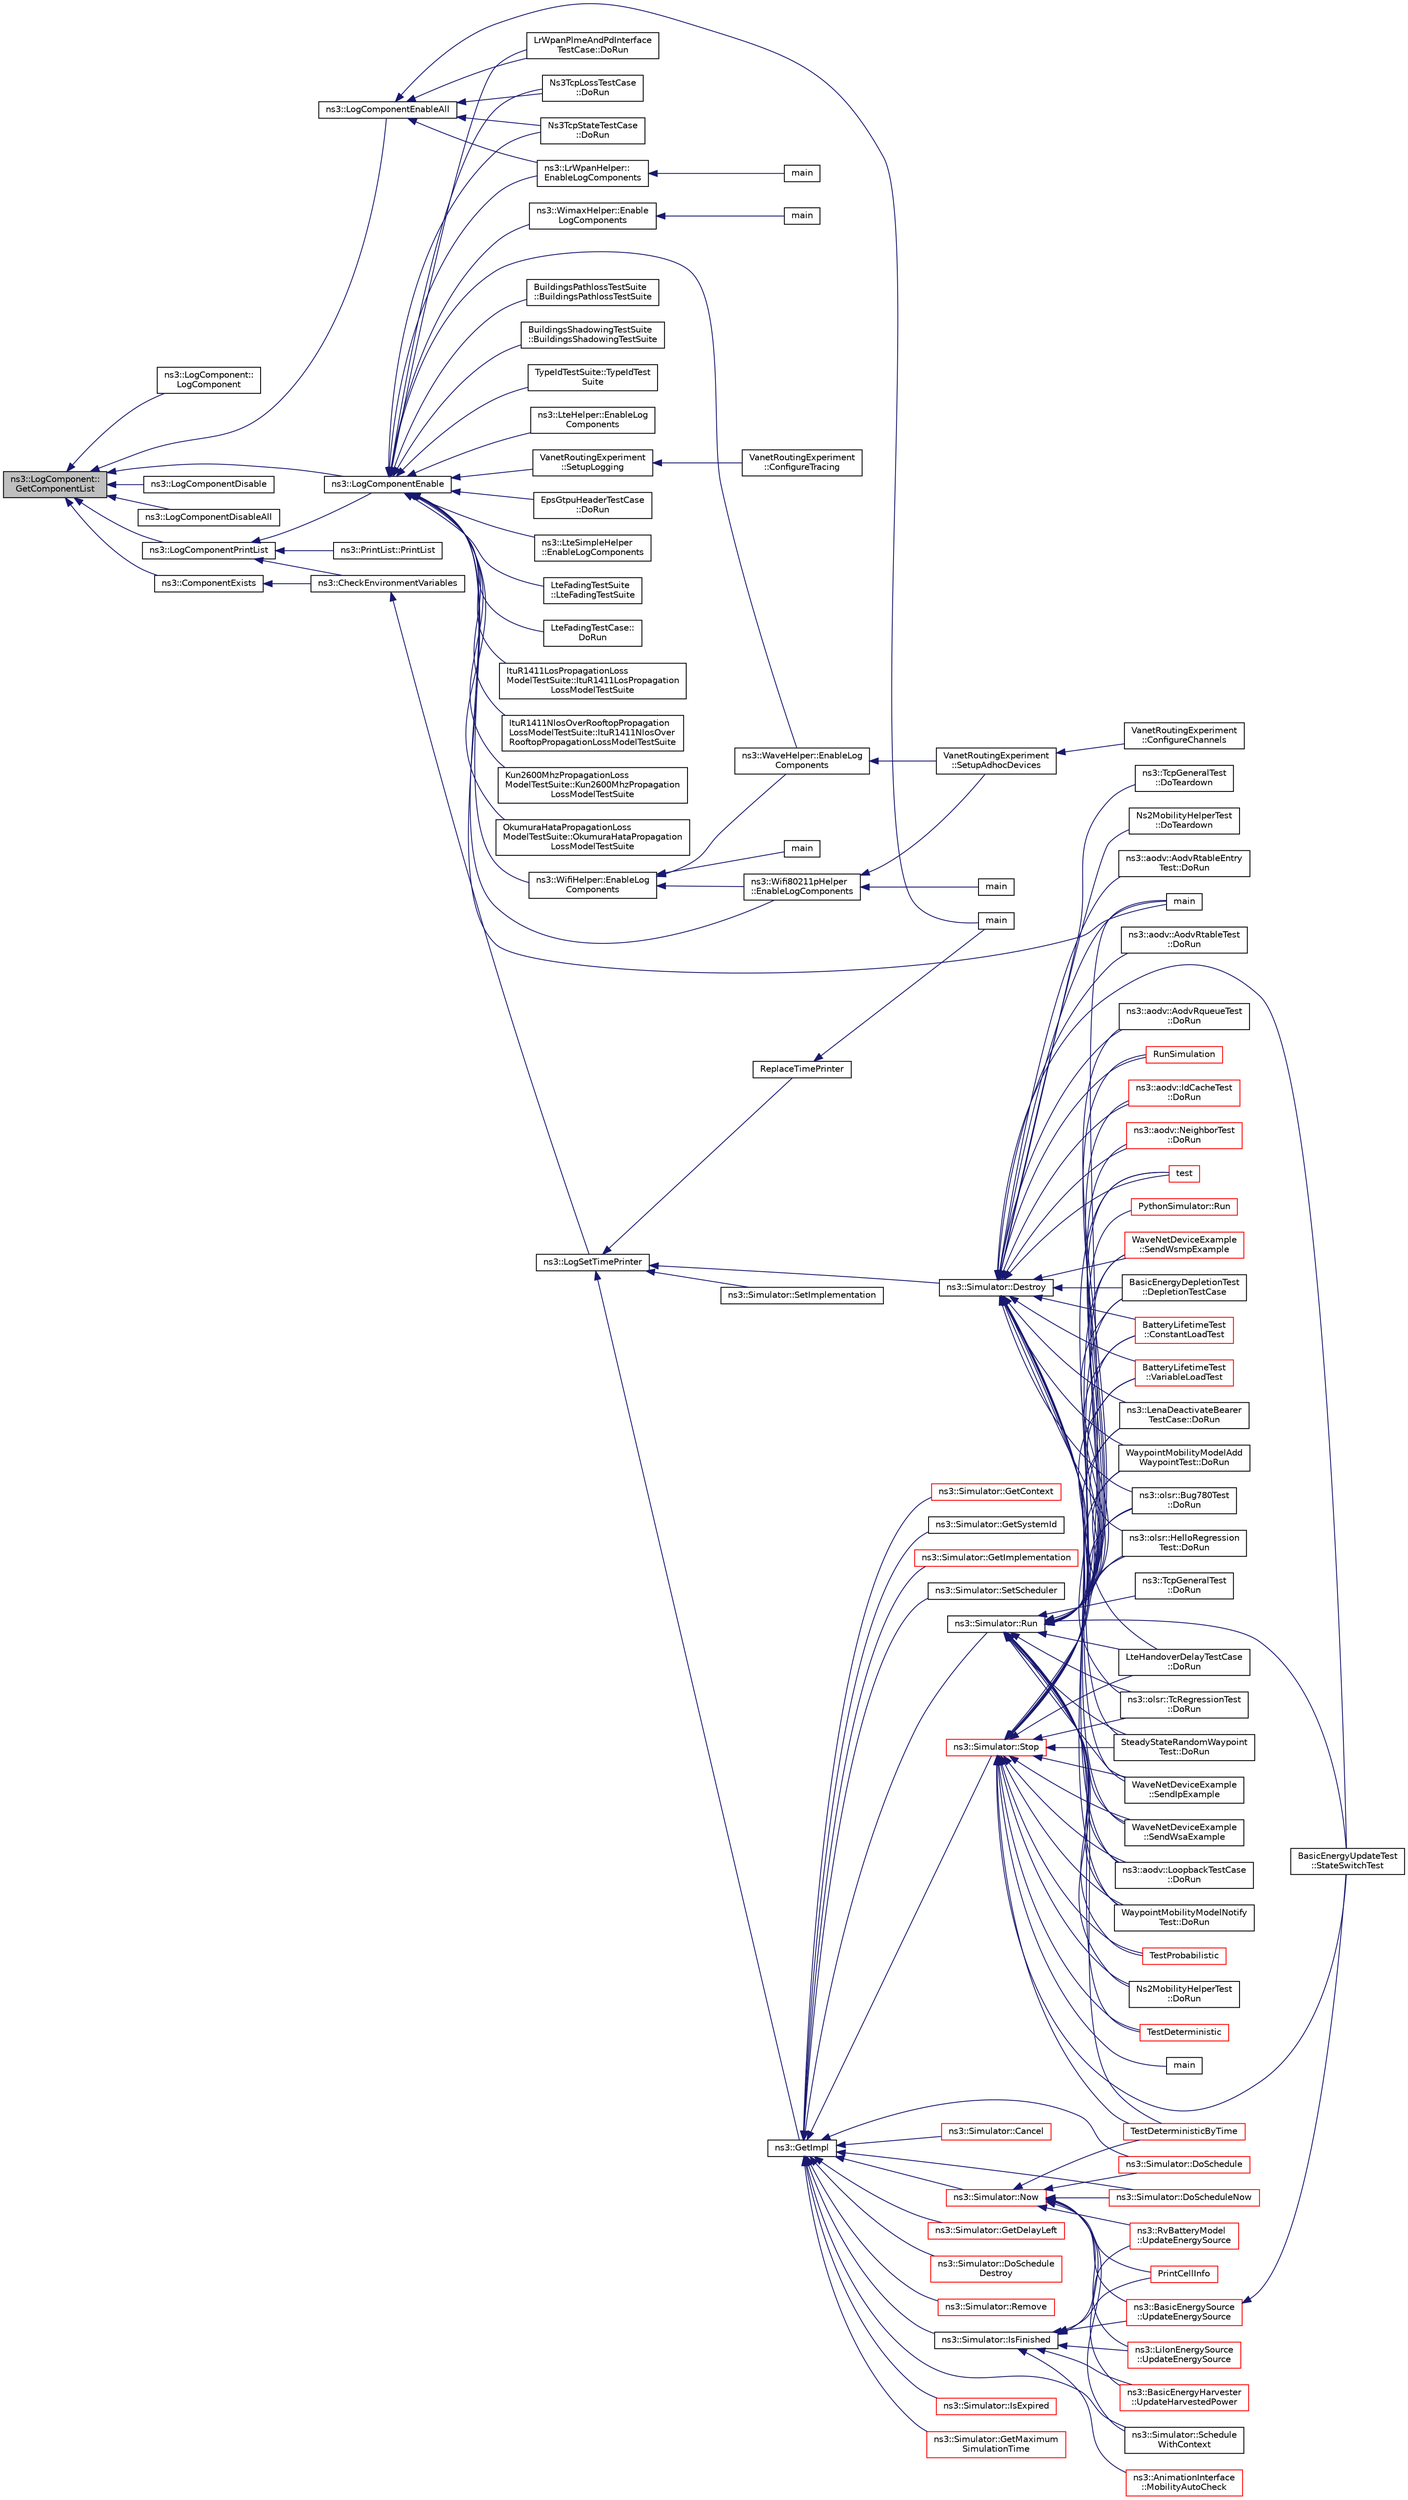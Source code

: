 digraph "ns3::LogComponent::GetComponentList"
{
  edge [fontname="Helvetica",fontsize="10",labelfontname="Helvetica",labelfontsize="10"];
  node [fontname="Helvetica",fontsize="10",shape=record];
  rankdir="LR";
  Node1 [label="ns3::LogComponent::\lGetComponentList",height=0.2,width=0.4,color="black", fillcolor="grey75", style="filled", fontcolor="black"];
  Node1 -> Node2 [dir="back",color="midnightblue",fontsize="10",style="solid"];
  Node2 [label="ns3::LogComponent::\lLogComponent",height=0.2,width=0.4,color="black", fillcolor="white", style="filled",URL="$d9/d3f/classns3_1_1LogComponent.html#aaa3477d5874bd4d30f4ffc8240892877"];
  Node1 -> Node3 [dir="back",color="midnightblue",fontsize="10",style="solid"];
  Node3 [label="ns3::LogComponentEnable",height=0.2,width=0.4,color="black", fillcolor="white", style="filled",URL="$d7/d2e/namespacens3.html#adc4ef4f00bb2f5f4edae67fc3bc27f20"];
  Node3 -> Node4 [dir="back",color="midnightblue",fontsize="10",style="solid"];
  Node4 [label="main",height=0.2,width=0.4,color="black", fillcolor="white", style="filled",URL="$d0/d88/csma-bridge-one-hop_8cc.html#a0ddf1224851353fc92bfbff6f499fa97"];
  Node3 -> Node5 [dir="back",color="midnightblue",fontsize="10",style="solid"];
  Node5 [label="BuildingsPathlossTestSuite\l::BuildingsPathlossTestSuite",height=0.2,width=0.4,color="black", fillcolor="white", style="filled",URL="$dc/d2e/classBuildingsPathlossTestSuite.html#a0fa7d83d42949e53a1c5833467f994cd"];
  Node3 -> Node6 [dir="back",color="midnightblue",fontsize="10",style="solid"];
  Node6 [label="BuildingsShadowingTestSuite\l::BuildingsShadowingTestSuite",height=0.2,width=0.4,color="black", fillcolor="white", style="filled",URL="$d9/d62/classBuildingsShadowingTestSuite.html#a8aff46917cac31ca76e0e60df47d41ad"];
  Node3 -> Node7 [dir="back",color="midnightblue",fontsize="10",style="solid"];
  Node7 [label="TypeIdTestSuite::TypeIdTest\lSuite",height=0.2,width=0.4,color="black", fillcolor="white", style="filled",URL="$d7/d62/classTypeIdTestSuite.html#a2e12e48a08f109614074505a7cc6ad29"];
  Node3 -> Node8 [dir="back",color="midnightblue",fontsize="10",style="solid"];
  Node8 [label="ns3::LrWpanHelper::\lEnableLogComponents",height=0.2,width=0.4,color="black", fillcolor="white", style="filled",URL="$d7/de8/classns3_1_1LrWpanHelper.html#a897bfee8ce0c3e4340545423cb3a69af"];
  Node8 -> Node9 [dir="back",color="midnightblue",fontsize="10",style="solid"];
  Node9 [label="main",height=0.2,width=0.4,color="black", fillcolor="white", style="filled",URL="$da/db1/lr-wpan-data_8cc.html#a0ddf1224851353fc92bfbff6f499fa97"];
  Node3 -> Node10 [dir="back",color="midnightblue",fontsize="10",style="solid"];
  Node10 [label="LrWpanPlmeAndPdInterface\lTestCase::DoRun",height=0.2,width=0.4,color="black", fillcolor="white", style="filled",URL="$d6/d9f/classLrWpanPlmeAndPdInterfaceTestCase.html#a2d79b8be9839f74b689ac04a8c5e18ce",tooltip="Implementation to actually run this TestCase. "];
  Node3 -> Node11 [dir="back",color="midnightblue",fontsize="10",style="solid"];
  Node11 [label="ns3::LteHelper::EnableLog\lComponents",height=0.2,width=0.4,color="black", fillcolor="white", style="filled",URL="$d6/d63/classns3_1_1LteHelper.html#a1f84fe303e7c737d911c52f529e53abe"];
  Node3 -> Node12 [dir="back",color="midnightblue",fontsize="10",style="solid"];
  Node12 [label="EpsGtpuHeaderTestCase\l::DoRun",height=0.2,width=0.4,color="black", fillcolor="white", style="filled",URL="$de/d94/classEpsGtpuHeaderTestCase.html#a49e06b747dc8a930183a544e2050034e",tooltip="Implementation to actually run this TestCase. "];
  Node3 -> Node13 [dir="back",color="midnightblue",fontsize="10",style="solid"];
  Node13 [label="ns3::LteSimpleHelper\l::EnableLogComponents",height=0.2,width=0.4,color="black", fillcolor="white", style="filled",URL="$de/d73/classns3_1_1LteSimpleHelper.html#a902a5c5e369d2982125de901f6e331e5"];
  Node3 -> Node14 [dir="back",color="midnightblue",fontsize="10",style="solid"];
  Node14 [label="LteFadingTestSuite\l::LteFadingTestSuite",height=0.2,width=0.4,color="black", fillcolor="white", style="filled",URL="$da/d7a/classLteFadingTestSuite.html#aa8f5d146edf68b18fe52196168dcbf90"];
  Node3 -> Node15 [dir="back",color="midnightblue",fontsize="10",style="solid"];
  Node15 [label="LteFadingTestCase::\lDoRun",height=0.2,width=0.4,color="black", fillcolor="white", style="filled",URL="$d3/de9/classLteFadingTestCase.html#af4d79285b8c87cc46d637330961f2655",tooltip="Implementation to actually run this TestCase. "];
  Node3 -> Node16 [dir="back",color="midnightblue",fontsize="10",style="solid"];
  Node16 [label="ItuR1411LosPropagationLoss\lModelTestSuite::ItuR1411LosPropagation\lLossModelTestSuite",height=0.2,width=0.4,color="black", fillcolor="white", style="filled",URL="$df/d98/classItuR1411LosPropagationLossModelTestSuite.html#ae7a78ad0a301bb2d6dcd6e7e3ffb666f"];
  Node3 -> Node17 [dir="back",color="midnightblue",fontsize="10",style="solid"];
  Node17 [label="ItuR1411NlosOverRooftopPropagation\lLossModelTestSuite::ItuR1411NlosOver\lRooftopPropagationLossModelTestSuite",height=0.2,width=0.4,color="black", fillcolor="white", style="filled",URL="$d4/dd2/classItuR1411NlosOverRooftopPropagationLossModelTestSuite.html#a92a11c7c378ae361bd2752b2ebbf5c72"];
  Node3 -> Node18 [dir="back",color="midnightblue",fontsize="10",style="solid"];
  Node18 [label="Kun2600MhzPropagationLoss\lModelTestSuite::Kun2600MhzPropagation\lLossModelTestSuite",height=0.2,width=0.4,color="black", fillcolor="white", style="filled",URL="$d2/dbb/classKun2600MhzPropagationLossModelTestSuite.html#a5519fcd48439246ca771ec610be3c62d"];
  Node3 -> Node19 [dir="back",color="midnightblue",fontsize="10",style="solid"];
  Node19 [label="OkumuraHataPropagationLoss\lModelTestSuite::OkumuraHataPropagation\lLossModelTestSuite",height=0.2,width=0.4,color="black", fillcolor="white", style="filled",URL="$d6/d28/classOkumuraHataPropagationLossModelTestSuite.html#a6bbf6c5bbb6914152df616e81fac7350"];
  Node3 -> Node20 [dir="back",color="midnightblue",fontsize="10",style="solid"];
  Node20 [label="Ns3TcpLossTestCase\l::DoRun",height=0.2,width=0.4,color="black", fillcolor="white", style="filled",URL="$d7/d40/classNs3TcpLossTestCase.html#aa6494c8b5df42627efd9625374b2eeeb",tooltip="Implementation to actually run this TestCase. "];
  Node3 -> Node21 [dir="back",color="midnightblue",fontsize="10",style="solid"];
  Node21 [label="Ns3TcpStateTestCase\l::DoRun",height=0.2,width=0.4,color="black", fillcolor="white", style="filled",URL="$d4/d4d/classNs3TcpStateTestCase.html#a62dd7855d89e540bf08e8ac2e9febf9f",tooltip="Implementation to actually run this TestCase. "];
  Node3 -> Node22 [dir="back",color="midnightblue",fontsize="10",style="solid"];
  Node22 [label="VanetRoutingExperiment\l::SetupLogging",height=0.2,width=0.4,color="black", fillcolor="white", style="filled",URL="$d7/d1b/classVanetRoutingExperiment.html#a8ee7d33cac699179f14d4d4335eec563",tooltip="Set up logging. "];
  Node22 -> Node23 [dir="back",color="midnightblue",fontsize="10",style="solid"];
  Node23 [label="VanetRoutingExperiment\l::ConfigureTracing",height=0.2,width=0.4,color="black", fillcolor="white", style="filled",URL="$d7/d1b/classVanetRoutingExperiment.html#a8e298dd2353eae14bbf00009e728885e",tooltip="Configure tracing. "];
  Node3 -> Node24 [dir="back",color="midnightblue",fontsize="10",style="solid"];
  Node24 [label="ns3::WaveHelper::EnableLog\lComponents",height=0.2,width=0.4,color="black", fillcolor="white", style="filled",URL="$db/def/classns3_1_1WaveHelper.html#a9b7510b4aeb982d4a01f2ae829e1ee09"];
  Node24 -> Node25 [dir="back",color="midnightblue",fontsize="10",style="solid"];
  Node25 [label="VanetRoutingExperiment\l::SetupAdhocDevices",height=0.2,width=0.4,color="black", fillcolor="white", style="filled",URL="$d7/d1b/classVanetRoutingExperiment.html#a8de4279cfaf91886970596e9ba8a4a75",tooltip="Set up the adhoc devices. "];
  Node25 -> Node26 [dir="back",color="midnightblue",fontsize="10",style="solid"];
  Node26 [label="VanetRoutingExperiment\l::ConfigureChannels",height=0.2,width=0.4,color="black", fillcolor="white", style="filled",URL="$d7/d1b/classVanetRoutingExperiment.html#adcb4d2d4146919dc6f2cbdc183068e6a",tooltip="Configure channels. "];
  Node3 -> Node27 [dir="back",color="midnightblue",fontsize="10",style="solid"];
  Node27 [label="ns3::Wifi80211pHelper\l::EnableLogComponents",height=0.2,width=0.4,color="black", fillcolor="white", style="filled",URL="$d4/d44/classns3_1_1Wifi80211pHelper.html#a159fbdfa2402e78aebb00e7042ecfa08"];
  Node27 -> Node25 [dir="back",color="midnightblue",fontsize="10",style="solid"];
  Node27 -> Node28 [dir="back",color="midnightblue",fontsize="10",style="solid"];
  Node28 [label="main",height=0.2,width=0.4,color="black", fillcolor="white", style="filled",URL="$d7/de9/wave-simple-80211p_8cc.html#a0ddf1224851353fc92bfbff6f499fa97"];
  Node3 -> Node29 [dir="back",color="midnightblue",fontsize="10",style="solid"];
  Node29 [label="ns3::WifiHelper::EnableLog\lComponents",height=0.2,width=0.4,color="black", fillcolor="white", style="filled",URL="$dc/d1d/classns3_1_1WifiHelper.html#a9dcf143d52642e94606a9e0f228da2d2"];
  Node29 -> Node30 [dir="back",color="midnightblue",fontsize="10",style="solid"];
  Node30 [label="main",height=0.2,width=0.4,color="black", fillcolor="white", style="filled",URL="$d7/de2/olsr-hna_8cc.html#a0ddf1224851353fc92bfbff6f499fa97"];
  Node29 -> Node24 [dir="back",color="midnightblue",fontsize="10",style="solid"];
  Node29 -> Node27 [dir="back",color="midnightblue",fontsize="10",style="solid"];
  Node3 -> Node31 [dir="back",color="midnightblue",fontsize="10",style="solid"];
  Node31 [label="ns3::WimaxHelper::Enable\lLogComponents",height=0.2,width=0.4,color="black", fillcolor="white", style="filled",URL="$de/d08/classns3_1_1WimaxHelper.html#a31da3d96f3aa8d48749625ee8e148af7"];
  Node31 -> Node32 [dir="back",color="midnightblue",fontsize="10",style="solid"];
  Node32 [label="main",height=0.2,width=0.4,color="black", fillcolor="white", style="filled",URL="$d2/d7f/wimax-ipv4_8cc.html#a0ddf1224851353fc92bfbff6f499fa97"];
  Node1 -> Node33 [dir="back",color="midnightblue",fontsize="10",style="solid"];
  Node33 [label="ns3::LogComponentEnableAll",height=0.2,width=0.4,color="black", fillcolor="white", style="filled",URL="$d7/d2e/namespacens3.html#aef610a7dcaaa6c20499283526b538582"];
  Node33 -> Node34 [dir="back",color="midnightblue",fontsize="10",style="solid"];
  Node34 [label="main",height=0.2,width=0.4,color="black", fillcolor="white", style="filled",URL="$dd/d8e/sample-log-time-format_8cc.html#a0ddf1224851353fc92bfbff6f499fa97"];
  Node33 -> Node8 [dir="back",color="midnightblue",fontsize="10",style="solid"];
  Node33 -> Node10 [dir="back",color="midnightblue",fontsize="10",style="solid"];
  Node33 -> Node20 [dir="back",color="midnightblue",fontsize="10",style="solid"];
  Node33 -> Node21 [dir="back",color="midnightblue",fontsize="10",style="solid"];
  Node1 -> Node35 [dir="back",color="midnightblue",fontsize="10",style="solid"];
  Node35 [label="ns3::LogComponentDisable",height=0.2,width=0.4,color="black", fillcolor="white", style="filled",URL="$d7/d2e/namespacens3.html#ad9b33adcd3aa5fc02ae8e8a627d138d5"];
  Node1 -> Node36 [dir="back",color="midnightblue",fontsize="10",style="solid"];
  Node36 [label="ns3::LogComponentDisableAll",height=0.2,width=0.4,color="black", fillcolor="white", style="filled",URL="$d7/d2e/namespacens3.html#a4270606f723af7c8f672a702096baf6c"];
  Node1 -> Node37 [dir="back",color="midnightblue",fontsize="10",style="solid"];
  Node37 [label="ns3::LogComponentPrintList",height=0.2,width=0.4,color="black", fillcolor="white", style="filled",URL="$d7/d2e/namespacens3.html#a5252703c3f8260fd6dc609f1b276e57c"];
  Node37 -> Node38 [dir="back",color="midnightblue",fontsize="10",style="solid"];
  Node38 [label="ns3::PrintList::PrintList",height=0.2,width=0.4,color="black", fillcolor="white", style="filled",URL="$d4/d63/classns3_1_1PrintList.html#a0504a671851935c3be9abd363ade19a6"];
  Node37 -> Node3 [dir="back",color="midnightblue",fontsize="10",style="solid"];
  Node37 -> Node39 [dir="back",color="midnightblue",fontsize="10",style="solid"];
  Node39 [label="ns3::CheckEnvironmentVariables",height=0.2,width=0.4,color="black", fillcolor="white", style="filled",URL="$d8/dff/group__logging.html#gacdc0bdeb2d8a90089d4fb09c4b8569ff"];
  Node39 -> Node40 [dir="back",color="midnightblue",fontsize="10",style="solid"];
  Node40 [label="ns3::LogSetTimePrinter",height=0.2,width=0.4,color="black", fillcolor="white", style="filled",URL="$d7/d2e/namespacens3.html#acf6a1749b3febc5a6a5b2b8620138d80"];
  Node40 -> Node41 [dir="back",color="midnightblue",fontsize="10",style="solid"];
  Node41 [label="ReplaceTimePrinter",height=0.2,width=0.4,color="black", fillcolor="white", style="filled",URL="$dd/d8e/sample-log-time-format_8cc.html#a27a66c094f2b03c9ec552bec80ba840b"];
  Node41 -> Node34 [dir="back",color="midnightblue",fontsize="10",style="solid"];
  Node40 -> Node42 [dir="back",color="midnightblue",fontsize="10",style="solid"];
  Node42 [label="ns3::GetImpl",height=0.2,width=0.4,color="black", fillcolor="white", style="filled",URL="$d4/d8b/group__simulator.html#ga42eb4eddad41528d4d99794a3dae3fd0",tooltip="Get the SimulatorImpl singleton. "];
  Node42 -> Node43 [dir="back",color="midnightblue",fontsize="10",style="solid"];
  Node43 [label="ns3::Simulator::SetScheduler",height=0.2,width=0.4,color="black", fillcolor="white", style="filled",URL="$d7/deb/classns3_1_1Simulator.html#a926ae3f3fc64b7ca23460a0bae02acd4",tooltip="Set the scheduler type with an ObjectFactory. "];
  Node42 -> Node44 [dir="back",color="midnightblue",fontsize="10",style="solid"];
  Node44 [label="ns3::Simulator::IsFinished",height=0.2,width=0.4,color="black", fillcolor="white", style="filled",URL="$d7/deb/classns3_1_1Simulator.html#aa8c662d04480705d09b3d65b4dea9d2f"];
  Node44 -> Node45 [dir="back",color="midnightblue",fontsize="10",style="solid"];
  Node45 [label="PrintCellInfo",height=0.2,width=0.4,color="red", fillcolor="white", style="filled",URL="$df/d15/examples_2li-ion-energy-source_8cc.html#a5a233214e03143292862c2a936b073eb"];
  Node44 -> Node46 [dir="back",color="midnightblue",fontsize="10",style="solid"];
  Node46 [label="ns3::LiIonEnergySource\l::UpdateEnergySource",height=0.2,width=0.4,color="red", fillcolor="white", style="filled",URL="$dd/d9d/classns3_1_1LiIonEnergySource.html#a189ac70234f5af2d1b1457ea43bd1b9f"];
  Node44 -> Node47 [dir="back",color="midnightblue",fontsize="10",style="solid"];
  Node47 [label="ns3::BasicEnergyHarvester\l::UpdateHarvestedPower",height=0.2,width=0.4,color="red", fillcolor="white", style="filled",URL="$d5/df9/classns3_1_1BasicEnergyHarvester.html#aa1a0d934e9024f469a6b06b3b960f34e"];
  Node44 -> Node48 [dir="back",color="midnightblue",fontsize="10",style="solid"];
  Node48 [label="ns3::BasicEnergySource\l::UpdateEnergySource",height=0.2,width=0.4,color="red", fillcolor="white", style="filled",URL="$d1/db4/classns3_1_1BasicEnergySource.html#a184cad1de97de7162e18f976d987bdaf"];
  Node48 -> Node49 [dir="back",color="midnightblue",fontsize="10",style="solid"];
  Node49 [label="BasicEnergyUpdateTest\l::StateSwitchTest",height=0.2,width=0.4,color="black", fillcolor="white", style="filled",URL="$d5/de0/classBasicEnergyUpdateTest.html#aebdf7df054db21ed34826ccdf208f6a6"];
  Node44 -> Node50 [dir="back",color="midnightblue",fontsize="10",style="solid"];
  Node50 [label="ns3::RvBatteryModel\l::UpdateEnergySource",height=0.2,width=0.4,color="red", fillcolor="white", style="filled",URL="$db/db8/classns3_1_1RvBatteryModel.html#ac0885eeb1b510ffe52531e7e68039d3e"];
  Node44 -> Node51 [dir="back",color="midnightblue",fontsize="10",style="solid"];
  Node51 [label="ns3::AnimationInterface\l::MobilityAutoCheck",height=0.2,width=0.4,color="red", fillcolor="white", style="filled",URL="$d6/d1a/classns3_1_1AnimationInterface.html#a23e31bf019017e94d49dd139718e93f4",tooltip="Mobility auto check function. "];
  Node42 -> Node52 [dir="back",color="midnightblue",fontsize="10",style="solid"];
  Node52 [label="ns3::Simulator::Run",height=0.2,width=0.4,color="black", fillcolor="white", style="filled",URL="$d7/deb/classns3_1_1Simulator.html#a84be982e6d03b62c3dc3303c75a9b909"];
  Node52 -> Node53 [dir="back",color="midnightblue",fontsize="10",style="solid"];
  Node53 [label="ns3::aodv::IdCacheTest\l::DoRun",height=0.2,width=0.4,color="red", fillcolor="white", style="filled",URL="$d7/d70/classns3_1_1aodv_1_1IdCacheTest.html#af48af2859e1e63cf946df38906f4d7a2",tooltip="Implementation to actually run this TestCase. "];
  Node52 -> Node54 [dir="back",color="midnightblue",fontsize="10",style="solid"];
  Node54 [label="ns3::aodv::NeighborTest\l::DoRun",height=0.2,width=0.4,color="red", fillcolor="white", style="filled",URL="$d0/d15/structns3_1_1aodv_1_1NeighborTest.html#aeb957b7644d6c77f5d0d43d2c160897f",tooltip="Implementation to actually run this TestCase. "];
  Node52 -> Node55 [dir="back",color="midnightblue",fontsize="10",style="solid"];
  Node55 [label="ns3::aodv::AodvRqueueTest\l::DoRun",height=0.2,width=0.4,color="black", fillcolor="white", style="filled",URL="$d3/d00/structns3_1_1aodv_1_1AodvRqueueTest.html#a7ec6b59547d19f9c08f2dcff06eecae3",tooltip="Implementation to actually run this TestCase. "];
  Node52 -> Node56 [dir="back",color="midnightblue",fontsize="10",style="solid"];
  Node56 [label="ns3::aodv::LoopbackTestCase\l::DoRun",height=0.2,width=0.4,color="black", fillcolor="white", style="filled",URL="$d2/d8c/classns3_1_1aodv_1_1LoopbackTestCase.html#aa4ecd46f743a971813870cff58563eab",tooltip="Implementation to actually run this TestCase. "];
  Node52 -> Node4 [dir="back",color="midnightblue",fontsize="10",style="solid"];
  Node52 -> Node57 [dir="back",color="midnightblue",fontsize="10",style="solid"];
  Node57 [label="PythonSimulator::Run",height=0.2,width=0.4,color="red", fillcolor="white", style="filled",URL="$d7/d8a/classPythonSimulator.html#ab712f4079b2b054f2ddc2ba57d840c18"];
  Node52 -> Node58 [dir="back",color="midnightblue",fontsize="10",style="solid"];
  Node58 [label="test",height=0.2,width=0.4,color="red", fillcolor="white", style="filled",URL="$d2/def/main-test-sync_8cc.html#a708a4c1a4d0c4acc4c447310dd4db27f"];
  Node52 -> Node49 [dir="back",color="midnightblue",fontsize="10",style="solid"];
  Node52 -> Node59 [dir="back",color="midnightblue",fontsize="10",style="solid"];
  Node59 [label="BasicEnergyDepletionTest\l::DepletionTestCase",height=0.2,width=0.4,color="black", fillcolor="white", style="filled",URL="$d0/d83/classBasicEnergyDepletionTest.html#a933f0ff2e50a5dc64b4312619405a05a"];
  Node52 -> Node60 [dir="back",color="midnightblue",fontsize="10",style="solid"];
  Node60 [label="BatteryLifetimeTest\l::ConstantLoadTest",height=0.2,width=0.4,color="red", fillcolor="white", style="filled",URL="$dd/d15/classBatteryLifetimeTest.html#a5cfb6c588872035454feb525491b1d52"];
  Node52 -> Node61 [dir="back",color="midnightblue",fontsize="10",style="solid"];
  Node61 [label="BatteryLifetimeTest\l::VariableLoadTest",height=0.2,width=0.4,color="red", fillcolor="white", style="filled",URL="$dd/d15/classBatteryLifetimeTest.html#aa6d0fb55387831f97d9834c47abfd669"];
  Node52 -> Node62 [dir="back",color="midnightblue",fontsize="10",style="solid"];
  Node62 [label="RunSimulation",height=0.2,width=0.4,color="red", fillcolor="white", style="filled",URL="$d9/d41/main-simple_8cc.html#aae4a035f2107d100249164fe508bac66"];
  Node52 -> Node63 [dir="back",color="midnightblue",fontsize="10",style="solid"];
  Node63 [label="ns3::TcpGeneralTest\l::DoRun",height=0.2,width=0.4,color="black", fillcolor="white", style="filled",URL="$d2/dfd/classns3_1_1TcpGeneralTest.html#a79f00453e60b95fcf8d22757593f5ed3",tooltip="Execute the tcp test. "];
  Node52 -> Node64 [dir="back",color="midnightblue",fontsize="10",style="solid"];
  Node64 [label="ns3::LenaDeactivateBearer\lTestCase::DoRun",height=0.2,width=0.4,color="black", fillcolor="white", style="filled",URL="$d4/d2f/classns3_1_1LenaDeactivateBearerTestCase.html#a214d777e46f96b701efdfd360871f53f",tooltip="Implementation to actually run this TestCase. "];
  Node52 -> Node65 [dir="back",color="midnightblue",fontsize="10",style="solid"];
  Node65 [label="LteHandoverDelayTestCase\l::DoRun",height=0.2,width=0.4,color="black", fillcolor="white", style="filled",URL="$d8/dde/classLteHandoverDelayTestCase.html#a2e5214b6dd2249de91ba0aa326b8c97d",tooltip="Implementation to actually run this TestCase. "];
  Node52 -> Node66 [dir="back",color="midnightblue",fontsize="10",style="solid"];
  Node66 [label="Ns2MobilityHelperTest\l::DoRun",height=0.2,width=0.4,color="black", fillcolor="white", style="filled",URL="$d8/da7/classNs2MobilityHelperTest.html#aa79cdb96d0a0882645114e6a088e8d60",tooltip="Go. "];
  Node52 -> Node67 [dir="back",color="midnightblue",fontsize="10",style="solid"];
  Node67 [label="SteadyStateRandomWaypoint\lTest::DoRun",height=0.2,width=0.4,color="black", fillcolor="white", style="filled",URL="$db/d67/classSteadyStateRandomWaypointTest.html#a06b559358eab241daa3a937a038729df",tooltip="Implementation to actually run this TestCase. "];
  Node52 -> Node68 [dir="back",color="midnightblue",fontsize="10",style="solid"];
  Node68 [label="WaypointMobilityModelNotify\lTest::DoRun",height=0.2,width=0.4,color="black", fillcolor="white", style="filled",URL="$d6/df3/classWaypointMobilityModelNotifyTest.html#a3806dd9c9361141fade8ce51021e33ff",tooltip="Implementation to actually run this TestCase. "];
  Node52 -> Node69 [dir="back",color="midnightblue",fontsize="10",style="solid"];
  Node69 [label="WaypointMobilityModelAdd\lWaypointTest::DoRun",height=0.2,width=0.4,color="black", fillcolor="white", style="filled",URL="$d7/d3d/classWaypointMobilityModelAddWaypointTest.html#afab2502065d56508a1c71a8c78115c25",tooltip="Implementation to actually run this TestCase. "];
  Node52 -> Node70 [dir="back",color="midnightblue",fontsize="10",style="solid"];
  Node70 [label="ns3::olsr::Bug780Test\l::DoRun",height=0.2,width=0.4,color="black", fillcolor="white", style="filled",URL="$d9/d95/classns3_1_1olsr_1_1Bug780Test.html#aea2f01c8e6af5f1363b67a23ccaaf030",tooltip="Go. "];
  Node52 -> Node71 [dir="back",color="midnightblue",fontsize="10",style="solid"];
  Node71 [label="ns3::olsr::HelloRegression\lTest::DoRun",height=0.2,width=0.4,color="black", fillcolor="white", style="filled",URL="$de/dad/classns3_1_1olsr_1_1HelloRegressionTest.html#a469da2871e46fb6d56da5820f5aa1982",tooltip="Go. "];
  Node52 -> Node72 [dir="back",color="midnightblue",fontsize="10",style="solid"];
  Node72 [label="ns3::olsr::TcRegressionTest\l::DoRun",height=0.2,width=0.4,color="black", fillcolor="white", style="filled",URL="$dd/dcb/classns3_1_1olsr_1_1TcRegressionTest.html#ab3215c11b0586486c641af620fb1bc0b",tooltip="Go. "];
  Node52 -> Node73 [dir="back",color="midnightblue",fontsize="10",style="solid"];
  Node73 [label="TestDeterministic",height=0.2,width=0.4,color="red", fillcolor="white", style="filled",URL="$d3/d63/main-propagation-loss_8cc.html#a4e5137292d7c72e9726190680c642e7d"];
  Node52 -> Node74 [dir="back",color="midnightblue",fontsize="10",style="solid"];
  Node74 [label="TestProbabilistic",height=0.2,width=0.4,color="red", fillcolor="white", style="filled",URL="$d3/d63/main-propagation-loss_8cc.html#a2c280e21b5e273cca8f71b0f167e034f"];
  Node52 -> Node75 [dir="back",color="midnightblue",fontsize="10",style="solid"];
  Node75 [label="TestDeterministicByTime",height=0.2,width=0.4,color="red", fillcolor="white", style="filled",URL="$d3/d63/main-propagation-loss_8cc.html#a093207d9d8a33b2bfc987434a52eeecc"];
  Node52 -> Node76 [dir="back",color="midnightblue",fontsize="10",style="solid"];
  Node76 [label="WaveNetDeviceExample\l::SendWsmpExample",height=0.2,width=0.4,color="red", fillcolor="white", style="filled",URL="$d2/dcc/classWaveNetDeviceExample.html#ad36808acd544ff68268912c9386213fe",tooltip="Send WSMP example function. "];
  Node52 -> Node77 [dir="back",color="midnightblue",fontsize="10",style="solid"];
  Node77 [label="WaveNetDeviceExample\l::SendIpExample",height=0.2,width=0.4,color="black", fillcolor="white", style="filled",URL="$d2/dcc/classWaveNetDeviceExample.html#a97da76e52cd76f5054e8c92cfae01a9e",tooltip="Send IP example function. "];
  Node52 -> Node78 [dir="back",color="midnightblue",fontsize="10",style="solid"];
  Node78 [label="WaveNetDeviceExample\l::SendWsaExample",height=0.2,width=0.4,color="black", fillcolor="white", style="filled",URL="$d2/dcc/classWaveNetDeviceExample.html#ac1725733b797a26cd3655b58adad965e",tooltip="Send WSA example. "];
  Node42 -> Node79 [dir="back",color="midnightblue",fontsize="10",style="solid"];
  Node79 [label="ns3::Simulator::Stop",height=0.2,width=0.4,color="red", fillcolor="white", style="filled",URL="$d7/deb/classns3_1_1Simulator.html#a2335ba5b62e9066e893fecb21b7f6afd"];
  Node79 -> Node56 [dir="back",color="midnightblue",fontsize="10",style="solid"];
  Node79 -> Node80 [dir="back",color="midnightblue",fontsize="10",style="solid"];
  Node80 [label="main",height=0.2,width=0.4,color="black", fillcolor="white", style="filled",URL="$dd/da4/brite-generic-example_8cc.html#a0ddf1224851353fc92bfbff6f499fa97"];
  Node79 -> Node58 [dir="back",color="midnightblue",fontsize="10",style="solid"];
  Node79 -> Node49 [dir="back",color="midnightblue",fontsize="10",style="solid"];
  Node79 -> Node59 [dir="back",color="midnightblue",fontsize="10",style="solid"];
  Node79 -> Node60 [dir="back",color="midnightblue",fontsize="10",style="solid"];
  Node79 -> Node61 [dir="back",color="midnightblue",fontsize="10",style="solid"];
  Node79 -> Node64 [dir="back",color="midnightblue",fontsize="10",style="solid"];
  Node79 -> Node65 [dir="back",color="midnightblue",fontsize="10",style="solid"];
  Node79 -> Node66 [dir="back",color="midnightblue",fontsize="10",style="solid"];
  Node79 -> Node67 [dir="back",color="midnightblue",fontsize="10",style="solid"];
  Node79 -> Node68 [dir="back",color="midnightblue",fontsize="10",style="solid"];
  Node79 -> Node69 [dir="back",color="midnightblue",fontsize="10",style="solid"];
  Node79 -> Node70 [dir="back",color="midnightblue",fontsize="10",style="solid"];
  Node79 -> Node71 [dir="back",color="midnightblue",fontsize="10",style="solid"];
  Node79 -> Node72 [dir="back",color="midnightblue",fontsize="10",style="solid"];
  Node79 -> Node73 [dir="back",color="midnightblue",fontsize="10",style="solid"];
  Node79 -> Node74 [dir="back",color="midnightblue",fontsize="10",style="solid"];
  Node79 -> Node75 [dir="back",color="midnightblue",fontsize="10",style="solid"];
  Node79 -> Node76 [dir="back",color="midnightblue",fontsize="10",style="solid"];
  Node79 -> Node77 [dir="back",color="midnightblue",fontsize="10",style="solid"];
  Node79 -> Node78 [dir="back",color="midnightblue",fontsize="10",style="solid"];
  Node42 -> Node81 [dir="back",color="midnightblue",fontsize="10",style="solid"];
  Node81 [label="ns3::Simulator::Now",height=0.2,width=0.4,color="red", fillcolor="white", style="filled",URL="$d7/deb/classns3_1_1Simulator.html#ac3178fa975b419f7875e7105be122800"];
  Node81 -> Node82 [dir="back",color="midnightblue",fontsize="10",style="solid"];
  Node82 [label="ns3::Simulator::Schedule\lWithContext",height=0.2,width=0.4,color="black", fillcolor="white", style="filled",URL="$d7/deb/classns3_1_1Simulator.html#a5ba9b2de598375791433f1bb9ba9ca83"];
  Node81 -> Node83 [dir="back",color="midnightblue",fontsize="10",style="solid"];
  Node83 [label="ns3::Simulator::DoSchedule",height=0.2,width=0.4,color="red", fillcolor="white", style="filled",URL="$d7/deb/classns3_1_1Simulator.html#a47af23973938819bdc89cb2807e09ed5"];
  Node81 -> Node84 [dir="back",color="midnightblue",fontsize="10",style="solid"];
  Node84 [label="ns3::Simulator::DoScheduleNow",height=0.2,width=0.4,color="red", fillcolor="white", style="filled",URL="$d7/deb/classns3_1_1Simulator.html#a9377ee62d67f7923318c4313a3b285f8"];
  Node81 -> Node45 [dir="back",color="midnightblue",fontsize="10",style="solid"];
  Node81 -> Node46 [dir="back",color="midnightblue",fontsize="10",style="solid"];
  Node81 -> Node47 [dir="back",color="midnightblue",fontsize="10",style="solid"];
  Node81 -> Node48 [dir="back",color="midnightblue",fontsize="10",style="solid"];
  Node81 -> Node50 [dir="back",color="midnightblue",fontsize="10",style="solid"];
  Node81 -> Node75 [dir="back",color="midnightblue",fontsize="10",style="solid"];
  Node42 -> Node85 [dir="back",color="midnightblue",fontsize="10",style="solid"];
  Node85 [label="ns3::Simulator::GetDelayLeft",height=0.2,width=0.4,color="red", fillcolor="white", style="filled",URL="$d7/deb/classns3_1_1Simulator.html#af2c7b4285454aa5062bd2df2bb7a7ab9"];
  Node42 -> Node82 [dir="back",color="midnightblue",fontsize="10",style="solid"];
  Node42 -> Node83 [dir="back",color="midnightblue",fontsize="10",style="solid"];
  Node42 -> Node84 [dir="back",color="midnightblue",fontsize="10",style="solid"];
  Node42 -> Node86 [dir="back",color="midnightblue",fontsize="10",style="solid"];
  Node86 [label="ns3::Simulator::DoSchedule\lDestroy",height=0.2,width=0.4,color="red", fillcolor="white", style="filled",URL="$d7/deb/classns3_1_1Simulator.html#a00139c9c4e854aca72063485518c0d52"];
  Node42 -> Node87 [dir="back",color="midnightblue",fontsize="10",style="solid"];
  Node87 [label="ns3::Simulator::Remove",height=0.2,width=0.4,color="red", fillcolor="white", style="filled",URL="$d7/deb/classns3_1_1Simulator.html#ae30cacdda6cd0d5d62a8f2097b320506"];
  Node42 -> Node88 [dir="back",color="midnightblue",fontsize="10",style="solid"];
  Node88 [label="ns3::Simulator::Cancel",height=0.2,width=0.4,color="red", fillcolor="white", style="filled",URL="$d7/deb/classns3_1_1Simulator.html#a1b903a62d6117ef28f7ba3c6500689bf"];
  Node42 -> Node89 [dir="back",color="midnightblue",fontsize="10",style="solid"];
  Node89 [label="ns3::Simulator::IsExpired",height=0.2,width=0.4,color="red", fillcolor="white", style="filled",URL="$d7/deb/classns3_1_1Simulator.html#a83ac8425c319a29b64f6d3b2ffc61e9c"];
  Node42 -> Node90 [dir="back",color="midnightblue",fontsize="10",style="solid"];
  Node90 [label="ns3::Simulator::GetMaximum\lSimulationTime",height=0.2,width=0.4,color="red", fillcolor="white", style="filled",URL="$d7/deb/classns3_1_1Simulator.html#aa8dbab888dca7bf3528421d2c5e67f99"];
  Node42 -> Node91 [dir="back",color="midnightblue",fontsize="10",style="solid"];
  Node91 [label="ns3::Simulator::GetContext",height=0.2,width=0.4,color="red", fillcolor="white", style="filled",URL="$d7/deb/classns3_1_1Simulator.html#a8514b74ee2c42916b351b33c4a963bb0"];
  Node42 -> Node92 [dir="back",color="midnightblue",fontsize="10",style="solid"];
  Node92 [label="ns3::Simulator::GetSystemId",height=0.2,width=0.4,color="black", fillcolor="white", style="filled",URL="$d7/deb/classns3_1_1Simulator.html#ac956436096243081b306fe4d95040d42"];
  Node42 -> Node93 [dir="back",color="midnightblue",fontsize="10",style="solid"];
  Node93 [label="ns3::Simulator::GetImplementation",height=0.2,width=0.4,color="red", fillcolor="white", style="filled",URL="$d7/deb/classns3_1_1Simulator.html#afdbe7c7695132b3fae7cb0b5d67c04e3",tooltip="Get the SimulatorImpl singleton. "];
  Node40 -> Node94 [dir="back",color="midnightblue",fontsize="10",style="solid"];
  Node94 [label="ns3::Simulator::Destroy",height=0.2,width=0.4,color="black", fillcolor="white", style="filled",URL="$d7/deb/classns3_1_1Simulator.html#a2a056e59a6623225df0957eda0ee8252"];
  Node94 -> Node53 [dir="back",color="midnightblue",fontsize="10",style="solid"];
  Node94 -> Node54 [dir="back",color="midnightblue",fontsize="10",style="solid"];
  Node94 -> Node55 [dir="back",color="midnightblue",fontsize="10",style="solid"];
  Node94 -> Node95 [dir="back",color="midnightblue",fontsize="10",style="solid"];
  Node95 [label="ns3::aodv::AodvRtableEntry\lTest::DoRun",height=0.2,width=0.4,color="black", fillcolor="white", style="filled",URL="$d1/de6/structns3_1_1aodv_1_1AodvRtableEntryTest.html#ad1739d41fc9618c26b8c43e9ad45a60b",tooltip="Implementation to actually run this TestCase. "];
  Node94 -> Node96 [dir="back",color="midnightblue",fontsize="10",style="solid"];
  Node96 [label="ns3::aodv::AodvRtableTest\l::DoRun",height=0.2,width=0.4,color="black", fillcolor="white", style="filled",URL="$de/d00/structns3_1_1aodv_1_1AodvRtableTest.html#a9eb10e0a4367097b064fe9875d21e329",tooltip="Implementation to actually run this TestCase. "];
  Node94 -> Node56 [dir="back",color="midnightblue",fontsize="10",style="solid"];
  Node94 -> Node4 [dir="back",color="midnightblue",fontsize="10",style="solid"];
  Node94 -> Node58 [dir="back",color="midnightblue",fontsize="10",style="solid"];
  Node94 -> Node49 [dir="back",color="midnightblue",fontsize="10",style="solid"];
  Node94 -> Node59 [dir="back",color="midnightblue",fontsize="10",style="solid"];
  Node94 -> Node60 [dir="back",color="midnightblue",fontsize="10",style="solid"];
  Node94 -> Node61 [dir="back",color="midnightblue",fontsize="10",style="solid"];
  Node94 -> Node62 [dir="back",color="midnightblue",fontsize="10",style="solid"];
  Node94 -> Node97 [dir="back",color="midnightblue",fontsize="10",style="solid"];
  Node97 [label="ns3::TcpGeneralTest\l::DoTeardown",height=0.2,width=0.4,color="black", fillcolor="white", style="filled",URL="$d2/dfd/classns3_1_1TcpGeneralTest.html#ae26a8f8ef494d87c4645892f3845f337",tooltip="Teardown the TCP test. "];
  Node94 -> Node64 [dir="back",color="midnightblue",fontsize="10",style="solid"];
  Node94 -> Node65 [dir="back",color="midnightblue",fontsize="10",style="solid"];
  Node94 -> Node98 [dir="back",color="midnightblue",fontsize="10",style="solid"];
  Node98 [label="Ns2MobilityHelperTest\l::DoTeardown",height=0.2,width=0.4,color="black", fillcolor="white", style="filled",URL="$d8/da7/classNs2MobilityHelperTest.html#a28be948759976bf88e6241fab01b794b",tooltip="Implementation to do any local setup required for this TestCase. "];
  Node94 -> Node67 [dir="back",color="midnightblue",fontsize="10",style="solid"];
  Node94 -> Node68 [dir="back",color="midnightblue",fontsize="10",style="solid"];
  Node94 -> Node69 [dir="back",color="midnightblue",fontsize="10",style="solid"];
  Node94 -> Node70 [dir="back",color="midnightblue",fontsize="10",style="solid"];
  Node94 -> Node71 [dir="back",color="midnightblue",fontsize="10",style="solid"];
  Node94 -> Node72 [dir="back",color="midnightblue",fontsize="10",style="solid"];
  Node94 -> Node76 [dir="back",color="midnightblue",fontsize="10",style="solid"];
  Node94 -> Node77 [dir="back",color="midnightblue",fontsize="10",style="solid"];
  Node94 -> Node78 [dir="back",color="midnightblue",fontsize="10",style="solid"];
  Node40 -> Node99 [dir="back",color="midnightblue",fontsize="10",style="solid"];
  Node99 [label="ns3::Simulator::SetImplementation",height=0.2,width=0.4,color="black", fillcolor="white", style="filled",URL="$d7/deb/classns3_1_1Simulator.html#ae9c56e0f229fd981f5fdf99650953473"];
  Node1 -> Node100 [dir="back",color="midnightblue",fontsize="10",style="solid"];
  Node100 [label="ns3::ComponentExists",height=0.2,width=0.4,color="black", fillcolor="white", style="filled",URL="$d8/dff/group__logging.html#gaadcc698770aae684c54dbd1ef4e4b37a"];
  Node100 -> Node39 [dir="back",color="midnightblue",fontsize="10",style="solid"];
}
